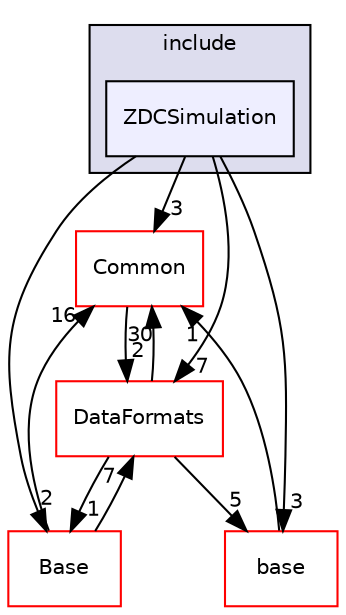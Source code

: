 digraph "/home/travis/build/AliceO2Group/AliceO2/Detectors/ZDC/simulation/include/ZDCSimulation" {
  bgcolor=transparent;
  compound=true
  node [ fontsize="10", fontname="Helvetica"];
  edge [ labelfontsize="10", labelfontname="Helvetica"];
  subgraph clusterdir_8753232d356b54b3d5b7685c17590977 {
    graph [ bgcolor="#ddddee", pencolor="black", label="include" fontname="Helvetica", fontsize="10", URL="dir_8753232d356b54b3d5b7685c17590977.html"]
  dir_552cd58bec32a8db7118ba695264588c [shape=box, label="ZDCSimulation", style="filled", fillcolor="#eeeeff", pencolor="black", URL="dir_552cd58bec32a8db7118ba695264588c.html"];
  }
  dir_4ab6b4cc6a7edbff49100e9123df213f [shape=box label="Common" color="red" URL="dir_4ab6b4cc6a7edbff49100e9123df213f.html"];
  dir_37c90836491b695b472bf98d1be8336b [shape=box label="Base" color="red" URL="dir_37c90836491b695b472bf98d1be8336b.html"];
  dir_9a03fde50984971e6d5cd095204aab10 [shape=box label="base" color="red" URL="dir_9a03fde50984971e6d5cd095204aab10.html"];
  dir_2171f7ec022c5423887b07c69b2f5b48 [shape=box label="DataFormats" color="red" URL="dir_2171f7ec022c5423887b07c69b2f5b48.html"];
  dir_552cd58bec32a8db7118ba695264588c->dir_4ab6b4cc6a7edbff49100e9123df213f [headlabel="3", labeldistance=1.5 headhref="dir_000178_000026.html"];
  dir_552cd58bec32a8db7118ba695264588c->dir_37c90836491b695b472bf98d1be8336b [headlabel="2", labeldistance=1.5 headhref="dir_000178_000266.html"];
  dir_552cd58bec32a8db7118ba695264588c->dir_9a03fde50984971e6d5cd095204aab10 [headlabel="3", labeldistance=1.5 headhref="dir_000178_000161.html"];
  dir_552cd58bec32a8db7118ba695264588c->dir_2171f7ec022c5423887b07c69b2f5b48 [headlabel="7", labeldistance=1.5 headhref="dir_000178_000068.html"];
  dir_4ab6b4cc6a7edbff49100e9123df213f->dir_2171f7ec022c5423887b07c69b2f5b48 [headlabel="2", labeldistance=1.5 headhref="dir_000026_000068.html"];
  dir_37c90836491b695b472bf98d1be8336b->dir_4ab6b4cc6a7edbff49100e9123df213f [headlabel="16", labeldistance=1.5 headhref="dir_000266_000026.html"];
  dir_37c90836491b695b472bf98d1be8336b->dir_2171f7ec022c5423887b07c69b2f5b48 [headlabel="7", labeldistance=1.5 headhref="dir_000266_000068.html"];
  dir_9a03fde50984971e6d5cd095204aab10->dir_4ab6b4cc6a7edbff49100e9123df213f [headlabel="1", labeldistance=1.5 headhref="dir_000161_000026.html"];
  dir_2171f7ec022c5423887b07c69b2f5b48->dir_4ab6b4cc6a7edbff49100e9123df213f [headlabel="30", labeldistance=1.5 headhref="dir_000068_000026.html"];
  dir_2171f7ec022c5423887b07c69b2f5b48->dir_37c90836491b695b472bf98d1be8336b [headlabel="1", labeldistance=1.5 headhref="dir_000068_000266.html"];
  dir_2171f7ec022c5423887b07c69b2f5b48->dir_9a03fde50984971e6d5cd095204aab10 [headlabel="5", labeldistance=1.5 headhref="dir_000068_000161.html"];
}
